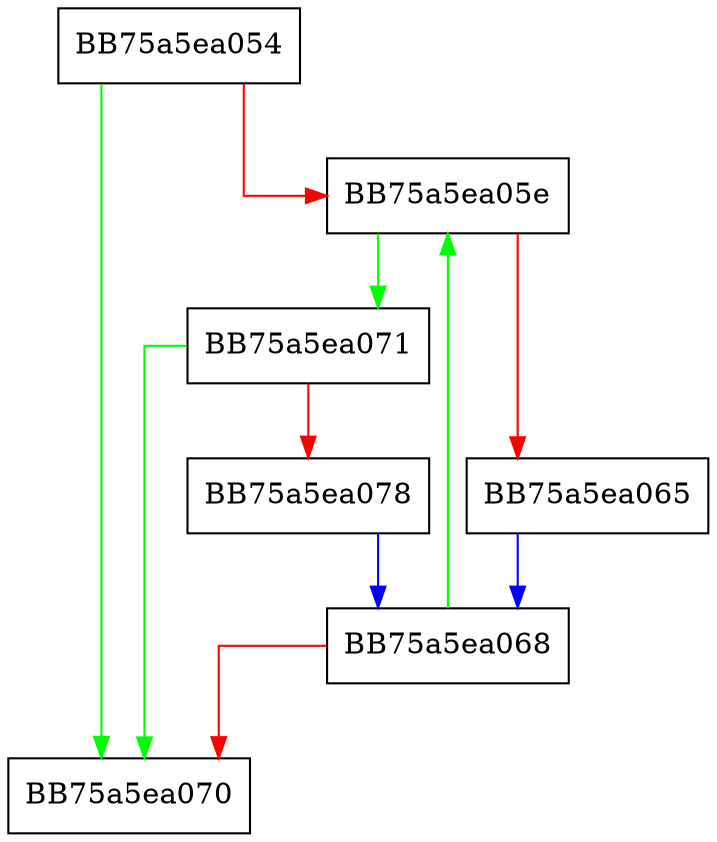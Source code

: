 digraph computeIndentLevel {
  node [shape="box"];
  graph [splines=ortho];
  BB75a5ea054 -> BB75a5ea070 [color="green"];
  BB75a5ea054 -> BB75a5ea05e [color="red"];
  BB75a5ea05e -> BB75a5ea071 [color="green"];
  BB75a5ea05e -> BB75a5ea065 [color="red"];
  BB75a5ea065 -> BB75a5ea068 [color="blue"];
  BB75a5ea068 -> BB75a5ea05e [color="green"];
  BB75a5ea068 -> BB75a5ea070 [color="red"];
  BB75a5ea071 -> BB75a5ea070 [color="green"];
  BB75a5ea071 -> BB75a5ea078 [color="red"];
  BB75a5ea078 -> BB75a5ea068 [color="blue"];
}